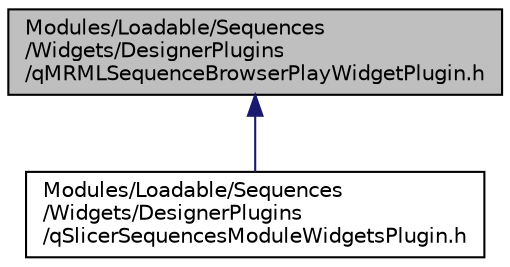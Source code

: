 digraph "Modules/Loadable/Sequences/Widgets/DesignerPlugins/qMRMLSequenceBrowserPlayWidgetPlugin.h"
{
  bgcolor="transparent";
  edge [fontname="Helvetica",fontsize="10",labelfontname="Helvetica",labelfontsize="10"];
  node [fontname="Helvetica",fontsize="10",shape=record];
  Node5 [label="Modules/Loadable/Sequences\l/Widgets/DesignerPlugins\l/qMRMLSequenceBrowserPlayWidgetPlugin.h",height=0.2,width=0.4,color="black", fillcolor="grey75", style="filled", fontcolor="black"];
  Node5 -> Node6 [dir="back",color="midnightblue",fontsize="10",style="solid",fontname="Helvetica"];
  Node6 [label="Modules/Loadable/Sequences\l/Widgets/DesignerPlugins\l/qSlicerSequencesModuleWidgetsPlugin.h",height=0.2,width=0.4,color="black",URL="$qSlicerSequencesModuleWidgetsPlugin_8h.html"];
}
